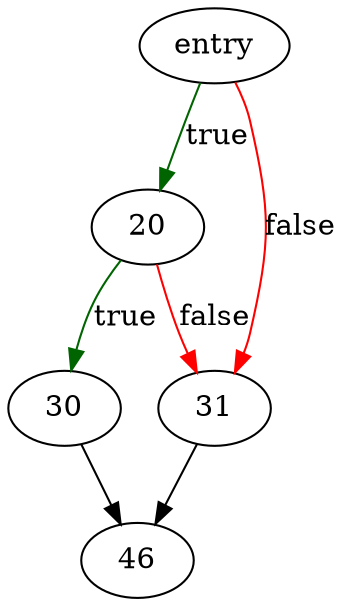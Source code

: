 digraph "sqlite3BtreeSetAutoVacuum" {
	// Node definitions.
	2 [label=entry];
	20;
	30;
	31;
	46;

	// Edge definitions.
	2 -> 20 [
		color=darkgreen
		label=true
	];
	2 -> 31 [
		color=red
		label=false
	];
	20 -> 30 [
		color=darkgreen
		label=true
	];
	20 -> 31 [
		color=red
		label=false
	];
	30 -> 46;
	31 -> 46;
}